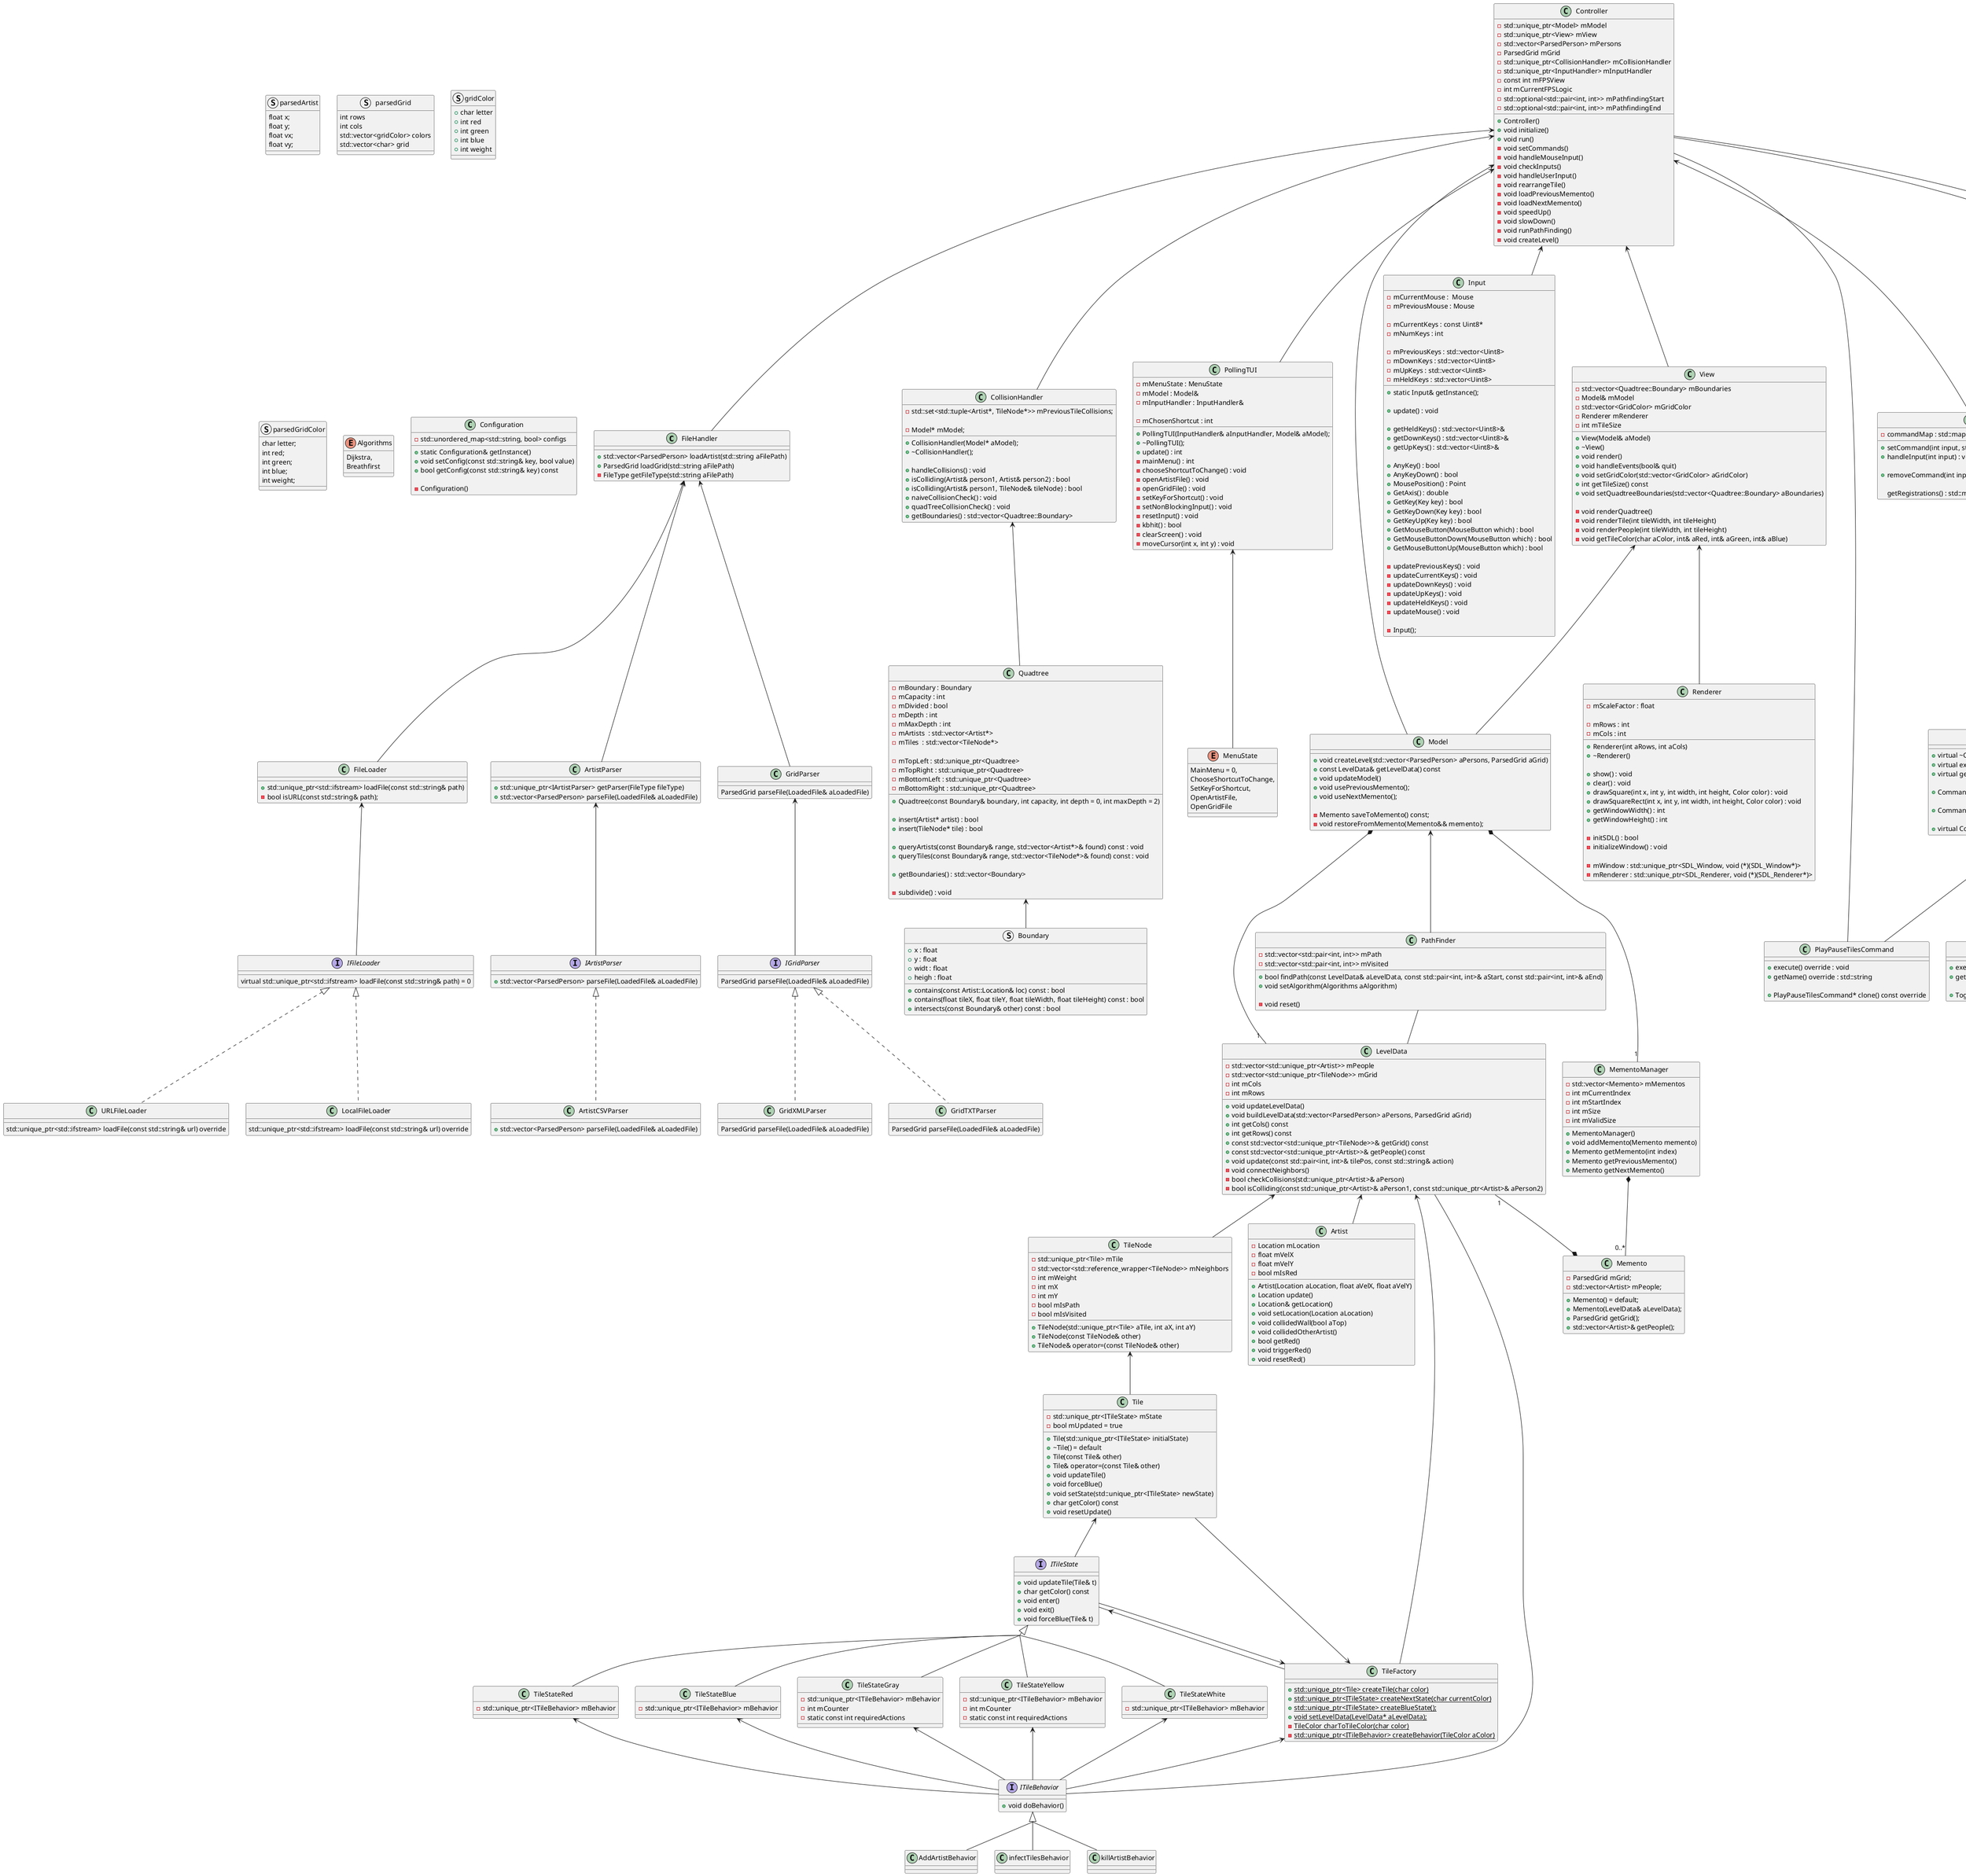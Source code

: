 @startuml classDiagram

' skinparam backgroundColor #1e1e1e
' skinparam classBackgroundColor #2b2b2b
' skinparam classBorderColor #555555
' skinparam classFontColor #ffffff
' skinparam attributeFontColor #b3b3b3
' skinparam operationFontColor #b3b3b3
' skinparam arrowColor #ffffff
' skinparam noteBackgroundColor #333333
' skinparam noteFontColor #ffffff
skinparam groupInheritance 3

class FileHandler {
    +std::vector<ParsedPerson> loadArtist(std::string aFilePath)
    +ParsedGrid loadGrid(std::string aFilePath)
    -FileType getFileType(std::string aFilePath)
}

class FileLoader{
    + std::unique_ptr<std::ifstream> loadFile(const std::string& path)
    - bool isURL(const std::string& path);
}

interface IFileLoader{
    virtual std::unique_ptr<std::ifstream> loadFile(const std::string& path) = 0
}

class URLFileLoader{
    std::unique_ptr<std::ifstream> loadFile(const std::string& url) override
}

class LocalFileLoader{
    std::unique_ptr<std::ifstream> loadFile(const std::string& url) override
}

class ArtistParser {
    + std::unique_ptr<IArtistParser> getParser(FileType fileType)
    + std::vector<ParsedPerson> parseFile(LoadedFile& aLoadedFile)
}

interface IArtistParser {
    + std::vector<ParsedPerson> parseFile(LoadedFile& aLoadedFile)
}

class ArtistCSVParser{
    + std::vector<ParsedPerson> parseFile(LoadedFile& aLoadedFile)
}

class GridParser{
    ParsedGrid parseFile(LoadedFile& aLoadedFile)
}

interface IGridParser{
    ParsedGrid parseFile(LoadedFile& aLoadedFile)
}

class GridXMLParser{
    ParsedGrid parseFile(LoadedFile& aLoadedFile)
}

class GridTXTParser{
    ParsedGrid parseFile(LoadedFile& aLoadedFile)
}

' class ArtistParser {
    '     +std::unique_ptr<IArtistParser> getParser(FileType fileType)
    '     +std::vector<ParsedPerson> parseFile(LoadedFile& aLoadedFile)
    '
    '
' }

class CollisionHandler {
    + CollisionHandler(Model* aModel);
    + ~CollisionHandler();

    + handleCollisions() : void 
    + isColliding(Artist& person1, Artist& person2) : bool 
    + isColliding(Artist& person1, TileNode& tileNode) : bool 
    + naiveCollisionCheck() : void 
    + quadTreeCollisionCheck() : void 
    + getBoundaries() : std::vector<Quadtree::Boundary> 

    - std::set<std::tuple<Artist*, TileNode*>> mPreviousTileCollisions;

    - Model* mModel;
}

class Quadtree {

    + Quadtree(const Boundary& boundary, int capacity, int depth = 0, int maxDepth = 2)

    + insert(Artist* artist) : bool 
    + insert(TileNode* tile) : bool 

    + queryArtists(const Boundary& range, std::vector<Artist*>& found) const : void 
    + queryTiles(const Boundary& range, std::vector<TileNode*>& found) const : void 

    + getBoundaries() : std::vector<Boundary> 

    - subdivide() : void 

    - mBoundary : Boundary 
    - mCapacity : int 
    - mDivided : bool                              
    - mDepth : int 
    - mMaxDepth : int                
    - mArtists  : std::vector<Artist*> 
    - mTiles  : std::vector<TileNode*> 

    - mTopLeft : std::unique_ptr<Quadtree> 
    - mTopRight : std::unique_ptr<Quadtree> 
    - mBottomLeft : std::unique_ptr<Quadtree> 
    - mBottomRight : std::unique_ptr<Quadtree> 
}

enum MenuState { 
    MainMenu = 0,
    ChooseShortcutToChange,
    SetKeyForShortcut,
    OpenArtistFile,
    OpenGridFile 
}

class PollingTUI {
    + PollingTUI(InputHandler& aInputHandler, Model& aModel);
    + ~PollingTUI();
    + update() : int 

    - mMenuState : MenuState 
    - mModel : Model& 
    - mInputHandler : InputHandler& 

    - mChosenShortcut : int 
    - mainMenu() : int 
    - chooseShortcutToChange() : void 
    - openArtistFile() : void 
    - openGridFile() : void 
    - setKeyForShortcut() : void
    - setNonBlockingInput() : void 
    - resetInput() : void
    - kbhit() : bool 
    - clearScreen() : void 
    - moveCursor(int x, int y) : void 
}

struct Boundary {
    + x : float 
    + y : float 
    + widt : float 
    + heigh : float 

    + contains(const Artist::Location& loc) const : bool 
    + contains(float tileX, float tileY, float tileWidth, float tileHeight) const : bool 
    + intersects(const Boundary& other) const : bool 
}

class Controller {
    +Controller()
    +void initialize()
    +void run()
    -void setCommands()
    -void handleMouseInput()
    -void checkInputs()
    -void handleUserInput()
    -void rearrangeTile()
    -void loadPreviousMemento()
    -void loadNextMemento()
    -void speedUp()
    -void slowDown()
    -void runPathFinding()
    -void createLevel()

    -std::unique_ptr<Model> mModel
    -std::unique_ptr<View> mView
    -std::vector<ParsedPerson> mPersons
    -ParsedGrid mGrid
    -std::unique_ptr<CollisionHandler> mCollisionHandler
    -std::unique_ptr<InputHandler> mInputHandler
    -const int mFPSView
    -int mCurrentFPSLogic
    -std::optional<std::pair<int, int>> mPathfindingStart
    -std::optional<std::pair<int, int>> mPathfindingEnd
}

class Model{
    +void createLevel(std::vector<ParsedPerson> aPersons, ParsedGrid aGrid)
    +const LevelData& getLevelData() const
    +void updateModel()
    +void usePreviousMemento();
    +void useNextMemento();

    -Memento saveToMemento() const;
    -void restoreFromMemento(Memento&& memento);
}

class LevelData{
    +void updateLevelData()
    +void buildLevelData(std::vector<ParsedPerson> aPersons, ParsedGrid aGrid)
    +int getCols() const
    +int getRows() const
    +const std::vector<std::unique_ptr<TileNode>>& getGrid() const
    +const std::vector<std::unique_ptr<Artist>>& getPeople() const
    +void update(const std::pair<int, int>& tilePos, const std::string& action)

    -std::vector<std::unique_ptr<Artist>> mPeople
    -std::vector<std::unique_ptr<TileNode>> mGrid
    -int mCols
    -int mRows

    -void connectNeighbors()
    -bool checkCollisions(std::unique_ptr<Artist>& aPerson)
    -bool isColliding(const std::unique_ptr<Artist>& aPerson1, const std::unique_ptr<Artist>& aPerson2)
}

class TileNode{
    +TileNode(std::unique_ptr<Tile> aTile, int aX, int aY)
    +TileNode(const TileNode& other)
    +TileNode& operator=(const TileNode& other)

    -std::unique_ptr<Tile> mTile
    -std::vector<std::reference_wrapper<TileNode>> mNeighbors
    -int mWeight
    -int mX
    -int mY
    -bool mIsPath
    -bool mIsVisited
}

class Tile{
    +Tile(std::unique_ptr<ITileState> initialState)
    +~Tile() = default
    +Tile(const Tile& other)
    +Tile& operator=(const Tile& other)
    +void updateTile()
    +void forceBlue()
    +void setState(std::unique_ptr<ITileState> newState)
    +char getColor() const
    +void resetUpdate()

    -std::unique_ptr<ITileState> mState
    -bool mUpdated = true
}

interface ITileState{
    +void updateTile(Tile& t)
    +char getColor() const
    +void enter()
    +void exit()
    +void forceBlue(Tile& t)
}

class TileStateRed{
    -std::unique_ptr<ITileBehavior> mBehavior
}

class TileStateBlue{
    -std::unique_ptr<ITileBehavior> mBehavior
}

class TileStateGray{
    -std::unique_ptr<ITileBehavior> mBehavior
    -int mCounter
    -static const int requiredActions
}

class TileStateYellow{
    -std::unique_ptr<ITileBehavior> mBehavior
    -int mCounter
    -static const int requiredActions
}

class TileStateWhite{
    -std::unique_ptr<ITileBehavior> mBehavior
}

interface ITileBehavior {
    +void doBehavior()
}

class AddArtistBehavior{
}

class infectTilesBehavior{
}

class killArtistBehavior{
}

class Artist {
    +Artist(Location aLocation, float aVelX, float aVelY)
    +Location update()
    +Location& getLocation()
    +void setLocation(Location aLocation)
    +void collidedWall(bool aTop)
    +void collidedOtherArtist()
    +bool getRed()
    +void triggerRed()
    +void resetRed()

    -Location mLocation
    -float mVelX
    -float mVelY
    -bool mIsRed

    ' class Location {
        '     +float mX
        '     +float mY
        '
    ' }
}

class Input{
    + static Input& getInstance();

    + update() : void

    + getHeldKeys() : std::vector<Uint8>& 
    + getDownKeys() : std::vector<Uint8>& 
    + getUpKeys() : std::vector<Uint8>& 

    + AnyKey() : bool 
    + AnyKeyDown() : bool 
    + MousePosition() : Point 
    + GetAxis() : double 
    + GetKey(Key key) : bool 
    + GetKeyDown(Key key) : bool 
    + GetKeyUp(Key key) : bool 
    + GetMouseButton(MouseButton which) : bool 
    + GetMouseButtonDown(MouseButton which) : bool 
    + GetMouseButtonUp(MouseButton which) : bool 

    - updatePreviousKeys() : void 
    - updateCurrentKeys() : void 
    - updateDownKeys() : void 
    - updateUpKeys() : void 
    - updateHeldKeys() : void 
    - updateMouse() : void 

    - Input();

    - mCurrentMouse :  Mouse 
    - mPreviousMouse : Mouse 

    - mCurrentKeys : const Uint8* 
    - mNumKeys : int

    - mPreviousKeys : std::vector<Uint8> 
    - mDownKeys : std::vector<Uint8> 
    - mUpKeys : std::vector<Uint8> 
    - mHeldKeys : std::vector<Uint8> 
}


class TileFactory{
    + {static} std::unique_ptr<Tile> createTile(char color)
    + {static} std::unique_ptr<ITileState> createNextState(char currentColor)
    + {static} std::unique_ptr<ITileState> createBlueState();
    + {static} void setLevelData(LevelData* aLevelData);
    - {static} TileColor charToTileColor(char color)
    - {static} std::unique_ptr<ITileBehavior> createBehavior(TileColor aColor)
}

class View {
    +View(Model& aModel)
    +~View()
    +void render()
    +void handleEvents(bool& quit)
    +void setGridColor(std::vector<GridColor> aGridColor)
    +int getTileSize() const
    +void setQuadtreeBoundaries(std::vector<Quadtree::Boundary> aBoundaries)

    -void renderQuadtree()
    -void renderTile(int tileWidth, int tileHeight)
    -void renderPeople(int tileWidth, int tileHeight)
    -void getTileColor(char aColor, int& aRed, int& aGreen, int& aBlue)

    -std::vector<Quadtree::Boundary> mBoundaries
    -Model& mModel
    -std::vector<GridColor> mGridColor
    -Renderer mRenderer
    -int mTileSize
}

class Renderer{
    + Renderer(int aRows, int aCols)
    + ~Renderer()

    + show() : void 
    + clear() : void 
    + drawSquare(int x, int y, int width, int height, Color color) : void 
    + drawSquareRect(int x, int y, int width, int height, Color color) : void 
    + getWindowWidth() : int 
    + getWindowHeight() : int 

    - initSDL() : bool 
    - initializeWindow() : void 

    - mWindow : std::unique_ptr<SDL_Window, void (*)(SDL_Window*)> 
    - mRenderer : std::unique_ptr<SDL_Renderer, void (*)(SDL_Renderer*)> 

    - mScaleFactor : float 

    - mRows : int 
    - mCols : int 
}

struct parsedArtist{
    float x;
    float y;
    float vx;
    float vy;
}

' vector<char> parsedTile()

struct parsedGrid{
    int rows
    int cols
    std::vector<gridColor> colors
    std::vector<char> grid
}

struct gridColor{
    +char letter
    +int red
    +int green
    +int blue
    +int weight
}

struct parsedGridColor{
    char letter;
    int red;
    int green;
    int blue;
    int weight;
}

class PathFinder{
    +bool findPath(const LevelData& aLevelData, const std::pair<int, int>& aStart, const std::pair<int, int>& aEnd)
    +void setAlgorithm(Algorithms aAlgorithm)

    -void reset()

    -std::vector<std::pair<int, int>> mPath
    -std::vector<std::pair<int, int>> mVisited

}

enum Algorithms{
    Dijkstra,
    Breathfirst
}

class Memento {
    + Memento() = default;
    + Memento(LevelData& aLevelData);
    + ParsedGrid getGrid();
    + std::vector<Artist>& getPeople();

    - ParsedGrid mGrid; 
    - std::vector<Artist> mPeople;
}

class MementoManager {
    +MementoManager()
    +void addMemento(Memento memento)
    +Memento getMemento(int index)
    +Memento getPreviousMemento()
    +Memento getNextMemento()

    -std::vector<Memento> mMementos
    -int mCurrentIndex
    -int mStartIndex
    -int mSize
    -int mValidSize
}

class Configuration {
    +static Configuration& getInstance()
    +void setConfig(const std::string& key, bool value)
    +bool getConfig(const std::string& key) const

    -Configuration()
    -std::unordered_map<std::string, bool> configs
}

class InputHandler {
    - commandMap : std::map<int, std::unique_ptr<Command>> 

    + setCommand(int input, std::unique_ptr<Command> command) : void
    + handleInput(int input) : void

    + removeCommand(int input) : void 

     getRegistrations() : std::map<int, std::unique_ptr<Command>>&
}

interface Command {
    + virtual ~Command()
    + virtual execute() : void
    + virtual getName() : std::string  

    + Command() = default; 

    + Command(const Command& other) = default;

    + virtual Command* clone() const = 0;
}

class PlayPauseTilesCommand {
    + execute() override : void
    + getName() override : std::string 

    + PlayPauseTilesCommand* clone() const override 
}

class ToggleRenderArtistsCommand {
    + execute() override : void
    + getName() override : std::string 

    + ToggleRenderArtistsCommand* clone() const override 
}
Command <|.. PlayPauseTilesCommand
Command <|.. ToggleRenderArtistsCommand
Command <|.. GenericCommand
InputHandler <-- Command

Controller <-- FileHandler
Controller <-- Model
Controller <-- Input
Controller <-- InputHandler
Controller <-- View
Controller <-- CollisionHandler
Controller <-- PollingTUI
View <-- Model
View <-- Renderer

' Model
Model *-- "1" LevelData
Model <-- PathFinder
PathFinder -- LevelData

LevelData <-- TileNode
TileNode <-- Tile
Tile <-- ITileState
ITileState <|.. TileStateRed
ITileState <|.. TileStateBlue
ITileState <|.. TileStateGray
ITileState <|.. TileStateYellow
ITileState <|.. TileStateWhite
ITileState <-- TileFactory

TileStateRed <-- ITileBehavior
TileStateBlue <-- ITileBehavior
TileStateGray <-- ITileBehavior
TileStateYellow <-- ITileBehavior
TileStateWhite <-- ITileBehavior

ITileBehavior <|.. AddArtistBehavior
ITileBehavior <|.. infectTilesBehavior
ITileBehavior <|.. killArtistBehavior
ITileBehavior -- LevelData

LevelData <-- Artist

Model *-- "1" MementoManager
LevelData "1" --* Memento
MementoManager *-- "0..*" Memento

LevelData <-- TileFactory
TileFactory <-- Tile
TileFactory <-- ITileState
TileFactory <-- ITileBehavior

' FileHandler
FileHandler <-- FileLoader
FileLoader <-- IFileLoader
IFileLoader <|.. URLFileLoader
IFileLoader <|.. LocalFileLoader

' Parser
FileHandler <-- ArtistParser
FileHandler <-- GridParser

ArtistParser <-- IArtistParser
IArtistParser <|.. ArtistCSVParser

GridParser <-- IGridParser
IGridParser <|.. GridTXTParser
IGridParser <|.. GridXMLParser

' CollisionHandler
CollisionHandler <-- Quadtree
Quadtree <-- Boundary
PollingTUI <-- MenuState
Controller -- PlayPauseTilesCommand
Controller -- ToggleRenderArtistsCommand
Controller -- GenericCommand

@enduml
